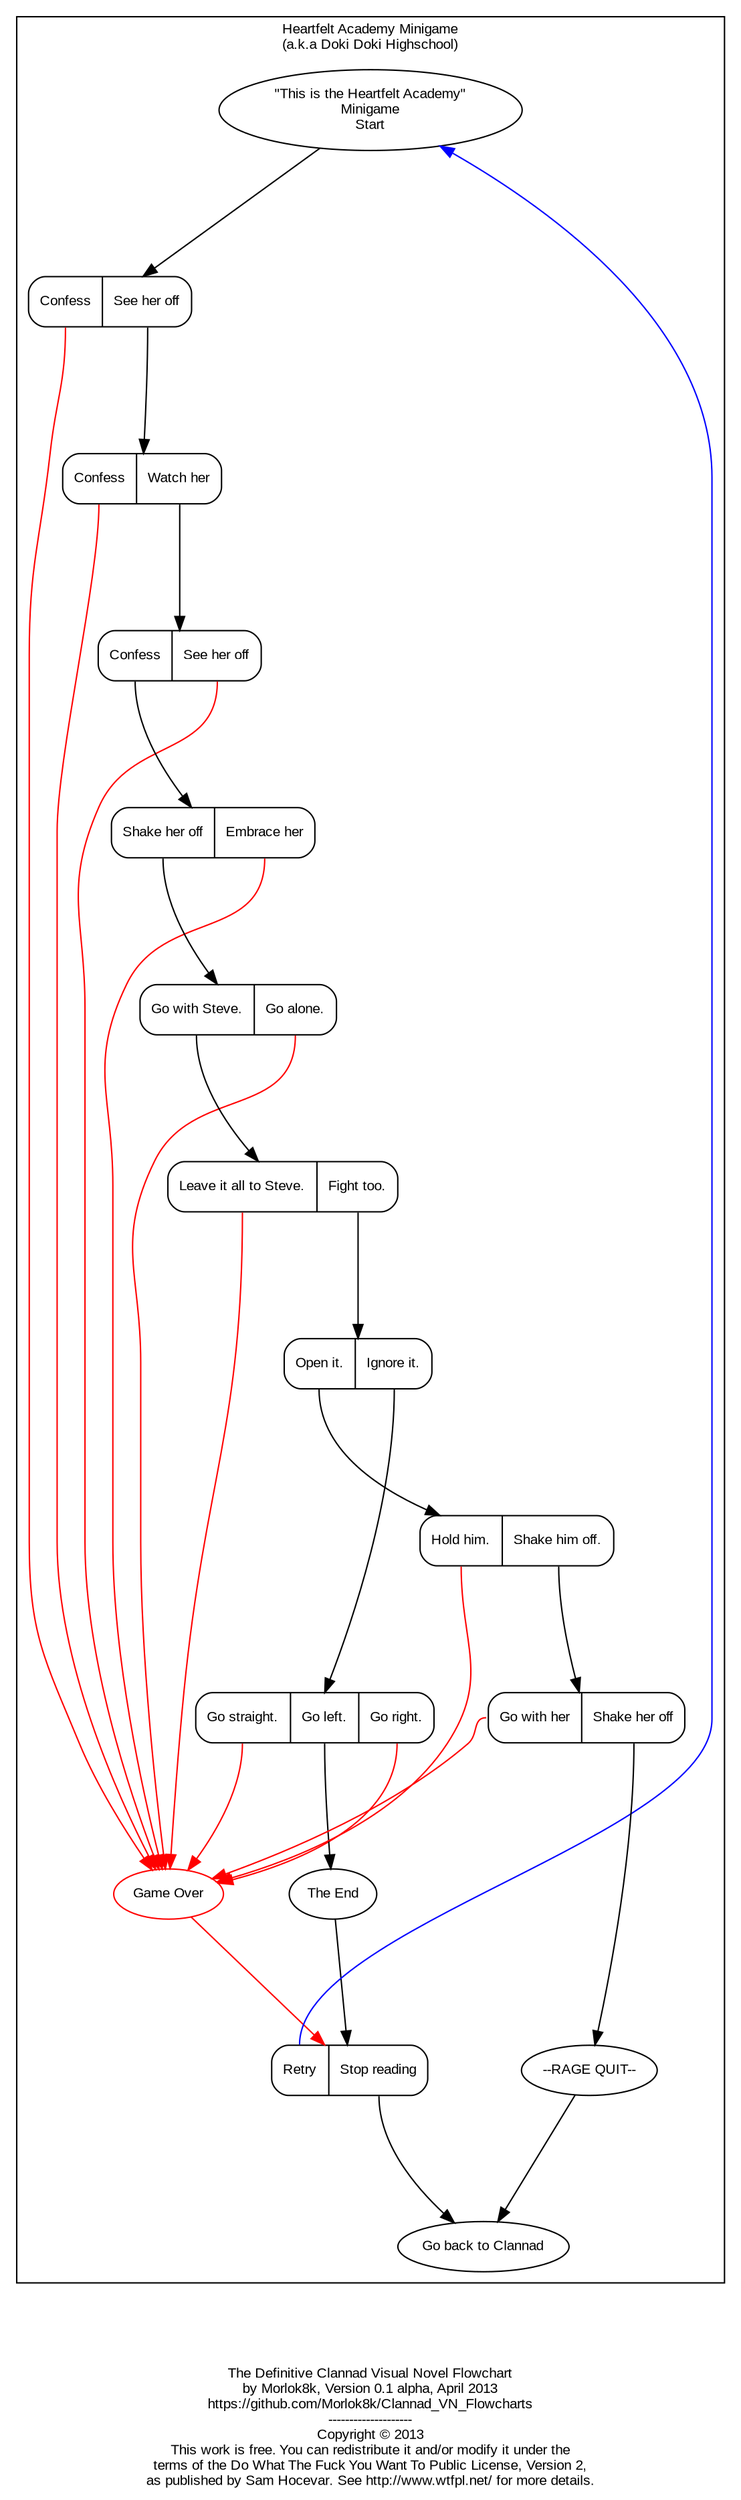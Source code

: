 digraph Clannad {
/*
#######################################################################
#            DO WHAT THE FUCK YOU WANT TO PUBLIC LICENSE              #
#                    Version 2, December 2004                         #
#                                                                     #
# Copyright (C) 2004 Sam Hocevar <sam@hocevar.net>                    #
#                                                                     #
# Everyone is permitted to copy and distribute verbatim or modified   #
# copies of this license document, and changing it is allowed as long #
# as the name is changed.                                             #
#                                                                     #
#            DO WHAT THE FUCK YOU WANT TO PUBLIC LICENSE              #
#   TERMS AND CONDITIONS FOR COPYING, DISTRIBUTION AND MODIFICATION   #
#                                                                     #
#  0. You just DO WHAT THE FUCK YOU WANT TO.                          #
#                                                                     #
#######################################################################
*/

    // The Definitive Clannad Visual Novel Flowchart

    graph [ label = "\n\n\n\nThe Definitive Clannad Visual Novel Flowchart\nby Morlok8k, Version 0.1 alpha, April 2013\nhttps://github.com/Morlok8k/Clannad_VN_Flowcharts\n--------------------\nCopyright © 2013\nThis work is free. You can redistribute it and/or modify it under the\nterms of the Do What The Fuck You Want To Public License, Version 2,\nas published by Sam Hocevar. See http://www.wtfpl.net/ for more details." ];
    colorscheme=X11;
    ranksep=1.25;
    compound=true;
    node [fontname="Arial", fontsize=10];
    fontname="Arial";
    fontsize=10;
    
    //bgcolor=white;
    edge [fontname="Arial", fontsize=10, arrowsize=1, color=black];
    concentrate=false;
    //splines=ortho;
    splines=true;


    //new translation:
    //"This is the Heartfelt Academy" (aka Doki Doki High School)



    subgraph cluster_Heartfelt_Academy{
        label = "Heartfelt Academy Minigame\n(a.k.a Doki Doki Highschool)";    //label for this cluster, else the "The Definitive Clannad Visual Novel" text will appear instead.
        
        Heartfelt_Academy_start [label = "\"This is the Heartfelt Academy\"\nMinigame\nStart"];
        HFA_game_over [label = "Game Over", color = red];    //Retry | Stop reading (Go to April 21 in clannad)
        HFA_the_end [label = "The End"];    //retry | stop reading
        HFA_finished [label = "--RAGE QUIT--"];    //Exit the game (--RAGE QUIT--)
        HFA_retry [shape = Mrecord, label = "<a1>Retry|<a2>Stop reading"];
        HFA_back2clannad [label = "Go back to Clannad"];


        HFA_q1 [shape = Mrecord, label = "<a1>Confess|<a2>See her off"];
        HFA_q2 [shape = Mrecord, label = "<a1>Confess|<a2>Watch her"];
        HFA_q3 [shape = Mrecord, label = "<a1>Confess|<a2>See her off"];
        HFA_q4 [shape = Mrecord, label = "<a1>Shake her off|<a2>Embrace her"];
        HFA_q5 [shape = Mrecord, label = "<a1>Go with Steve.|<a2>Go alone."];
        HFA_q6 [shape = Mrecord, label = "<a1>Leave it all to Steve.|<a2>Fight too."];
        HFA_q7 [shape = Mrecord, label = "<a1>Open it.|<a2>Ignore it."];
        HFA_q8 [shape = Mrecord, label = "<a1>Go straight.|<a2>Go left.|<a3>Go right."];
        HFA_q9 [shape = Mrecord, label = "<a1>Hold him.|<a2>Shake him off."];
        HFA_q10 [shape = Mrecord, label = "<a1>Go with her|<a2>Shake her off"];

        Heartfelt_Academy_start -> HFA_q1;
        HFA_q1:a2 -> HFA_q2;
        HFA_q2:a2 -> HFA_q3;
        HFA_q3:a1 -> HFA_q4;
        HFA_q4:a1 -> HFA_q5;
        HFA_q5:a1 -> HFA_q6;
        HFA_q6:a2 -> HFA_q7;
        HFA_q7:a2 -> HFA_q8;
        HFA_q7:a1 -> HFA_q9;
        HFA_q8:a2 -> HFA_the_end;
        HFA_q9:a2 -> HFA_q10;
        HFA_q10:a2 -> HFA_finished;
        HFA_finished -> HFA_back2clannad;

        HFA_q1:a1 -> HFA_game_over [color = red];
        HFA_q2:a1 -> HFA_game_over [color = red];
        HFA_q3:a2 -> HFA_game_over [color = red];
        HFA_q4:a2 -> HFA_game_over [color = red];
        HFA_q5:a2 -> HFA_game_over [color = red];
        HFA_q6:a1 -> HFA_game_over [color = red];
        HFA_q8:a1 -> HFA_game_over [color = red];
        HFA_q8:a3 -> HFA_game_over [color = red];
        HFA_q9:a1 -> HFA_game_over [color = red];
        HFA_q10:a1 -> HFA_game_over [color = red];

        HFA_game_over -> HFA_retry [color = red];
        HFA_the_end -> HFA_retry;
        HFA_retry:a1 -> Heartfelt_Academy_start [color = blue];
        HFA_retry:a2 -> HFA_back2clannad;
    }






}
